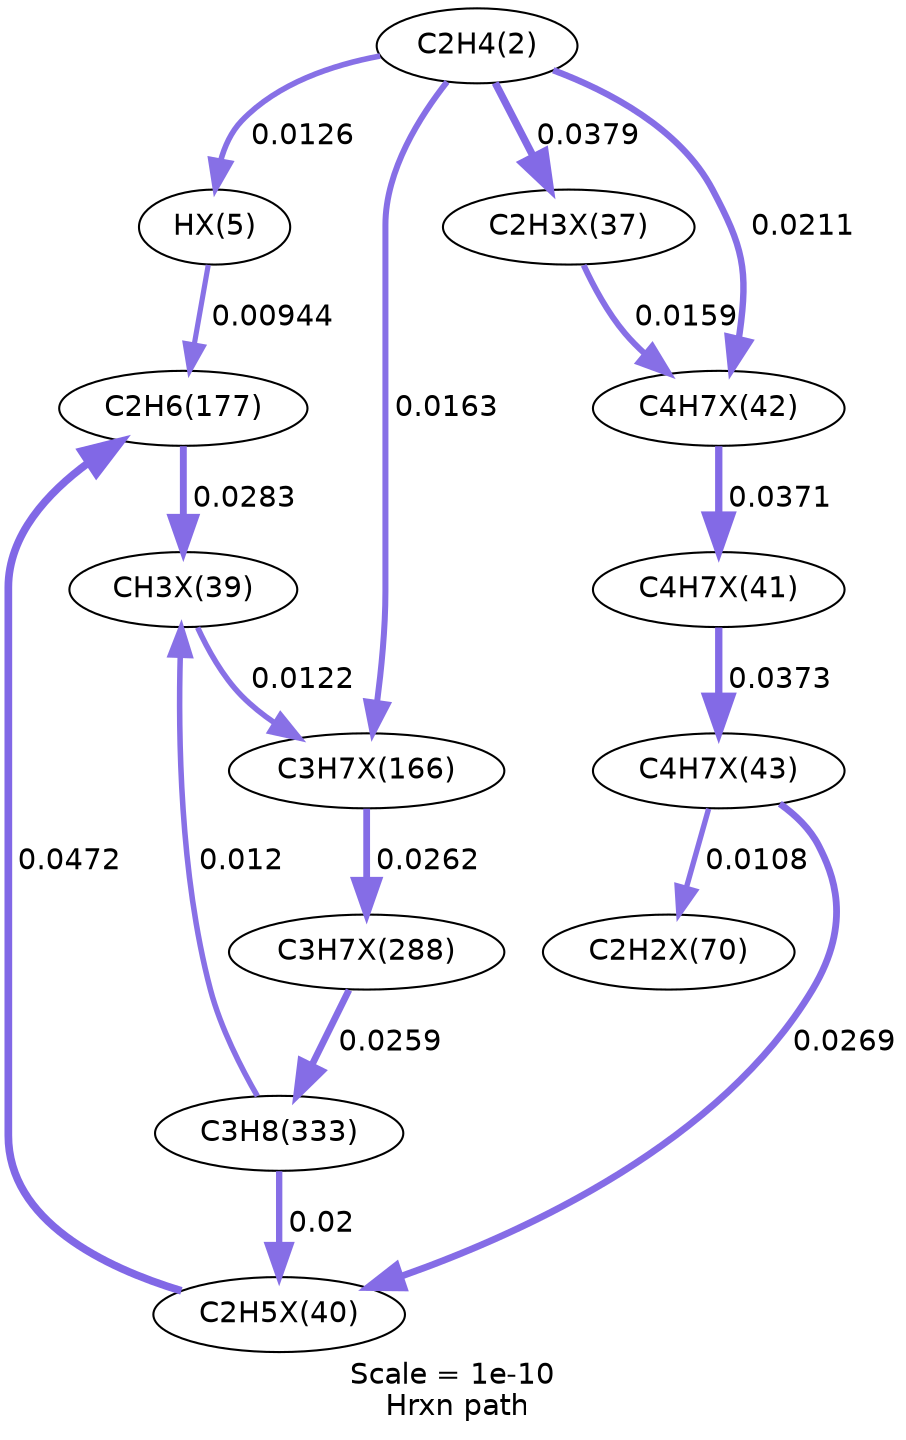 digraph reaction_paths {
center=1;
s5 -> s32[fontname="Helvetica", style="setlinewidth(2.7)", arrowsize=1.35, color="0.7, 0.513, 0.9"
, label=" 0.0126"];
s5 -> s33[fontname="Helvetica", style="setlinewidth(3.53)", arrowsize=1.76, color="0.7, 0.538, 0.9"
, label=" 0.0379"];
s5 -> s38[fontname="Helvetica", style="setlinewidth(3.09)", arrowsize=1.54, color="0.7, 0.521, 0.9"
, label=" 0.0211"];
s5 -> s66[fontname="Helvetica", style="setlinewidth(2.89)", arrowsize=1.45, color="0.7, 0.516, 0.9"
, label=" 0.0163"];
s32 -> s15[fontname="Helvetica", style="setlinewidth(2.48)", arrowsize=1.24, color="0.7, 0.509, 0.9"
, label=" 0.00944"];
s33 -> s38[fontname="Helvetica", style="setlinewidth(2.87)", arrowsize=1.44, color="0.7, 0.516, 0.9"
, label=" 0.0159"];
s38 -> s37[fontname="Helvetica", style="setlinewidth(3.51)", arrowsize=1.76, color="0.7, 0.537, 0.9"
, label=" 0.0371"];
s37 -> s39[fontname="Helvetica", style="setlinewidth(3.52)", arrowsize=1.76, color="0.7, 0.537, 0.9"
, label=" 0.0373"];
s39 -> s36[fontname="Helvetica", style="setlinewidth(3.27)", arrowsize=1.64, color="0.7, 0.527, 0.9"
, label=" 0.0269"];
s39 -> s44[fontname="Helvetica", style="setlinewidth(2.58)", arrowsize=1.29, color="0.7, 0.511, 0.9"
, label=" 0.0108"];
s15 -> s35[fontname="Helvetica", style="setlinewidth(3.31)", arrowsize=1.65, color="0.7, 0.528, 0.9"
, label=" 0.0283"];
s35 -> s66[fontname="Helvetica", style="setlinewidth(2.67)", arrowsize=1.34, color="0.7, 0.512, 0.9"
, label=" 0.0122"];
s20 -> s35[fontname="Helvetica", style="setlinewidth(2.66)", arrowsize=1.33, color="0.7, 0.512, 0.9"
, label=" 0.012"];
s36 -> s15[fontname="Helvetica", style="setlinewidth(3.7)", arrowsize=1.85, color="0.7, 0.547, 0.9"
, label=" 0.0472"];
s20 -> s36[fontname="Helvetica", style="setlinewidth(3.05)", arrowsize=1.52, color="0.7, 0.52, 0.9"
, label=" 0.02"];
s66 -> s81[fontname="Helvetica", style="setlinewidth(3.25)", arrowsize=1.63, color="0.7, 0.526, 0.9"
, label=" 0.0262"];
s81 -> s20[fontname="Helvetica", style="setlinewidth(3.24)", arrowsize=1.62, color="0.7, 0.526, 0.9"
, label=" 0.0259"];
s5 [ fontname="Helvetica", label="C2H4(2)"];
s15 [ fontname="Helvetica", label="C2H6(177)"];
s20 [ fontname="Helvetica", label="C3H8(333)"];
s32 [ fontname="Helvetica", label="HX(5)"];
s33 [ fontname="Helvetica", label="C2H3X(37)"];
s35 [ fontname="Helvetica", label="CH3X(39)"];
s36 [ fontname="Helvetica", label="C2H5X(40)"];
s37 [ fontname="Helvetica", label="C4H7X(41)"];
s38 [ fontname="Helvetica", label="C4H7X(42)"];
s39 [ fontname="Helvetica", label="C4H7X(43)"];
s44 [ fontname="Helvetica", label="C2H2X(70)"];
s66 [ fontname="Helvetica", label="C3H7X(166)"];
s81 [ fontname="Helvetica", label="C3H7X(288)"];
 label = "Scale = 1e-10\l Hrxn path";
 fontname = "Helvetica";
}
